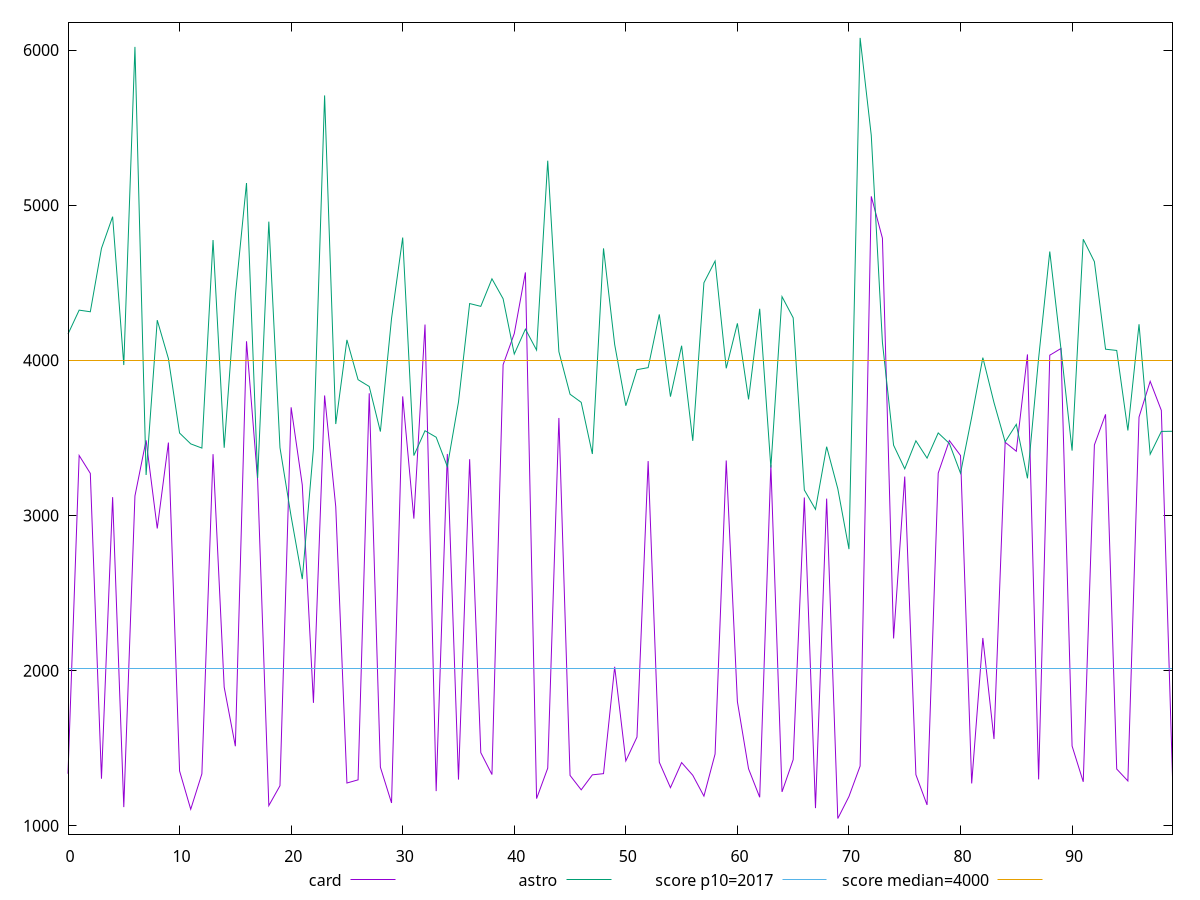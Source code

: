 reset

$card <<EOF
0 1336.0640000000003
1 3386.8799999999896
2 3271.563999999999
3 1303.9880000000005
4 3118.407999999987
5 1120.9960000000008
6 3126.2039999999856
7 3484.7599999999825
8 2916.811999999987
9 3470.2199999999857
10 1353.7600000000007
11 1106.9720000000002
12 1335.1000000000013
13 3395.3639999999878
14 1893.6200000000001
15 1513.1720000000003
16 4123.091999999988
17 3225.279999999987
18 1130.5600000000004
19 1258.6680000000008
20 3697.391999999988
21 3196.599999999998
22 1792.608
23 3773.7279999999846
24 3056.2519999999886
25 1276.1760000000006
26 1296.576000000001
27 3787.9359999999824
28 1378.1720000000007
29 1147.6280000000002
30 3767.8039999999896
31 2980.083999999995
32 4230.831999999989
33 1223.7280000000003
34 3396.6959999999876
35 1298.304000000001
36 3362.9479999999894
37 1471.8599999999988
38 1330.6320000000014
39 3972.063999999984
40 4172.559999999991
41 4566.7159999999885
42 1175.7040000000004
43 1371.9400000000003
44 3629.0439999999844
45 1325.1680000000006
46 1232.2440000000001
47 1328.8120000000001
48 1336.5760000000005
49 2025.012
50 1418.5279999999998
51 1572.400000000001
52 3350.855999999986
53 1409.9399999999998
54 1246.1840000000004
55 1407.8360000000007
56 1326.1160000000007
57 1191.608000000001
58 1462.9160000000002
59 3354.547999999986
60 1800.867999999999
61 1367.956000000001
62 1184.1920000000014
63 3326.199999999987
64 1218.9280000000006
65 1426.6639999999998
66 3116.379999999991
67 1114.3360000000005
68 3109.215999999999
69 1047.3360000000007
70 1189.2840000000006
71 1385.3480000000006
72 5057.019999999984
73 4787.323999999995
74 2207.7319999999913
75 3251.003999999987
76 1329.7640000000006
77 1134.8840000000007
78 3273.543999999985
79 3483.203999999994
80 3386.6479999999906
81 1273.3360000000007
82 2210.864000000001
83 1559.732000000001
84 3472.295999999991
85 3414.3159999999884
86 4038.375999999992
87 1299.7360000000008
88 4033.3279999999922
89 4076.4719999999907
90 1514.568
91 1283.9600000000003
92 3455.21599999999
93 3652.0999999999863
94 1366.2200000000005
95 1289.4799999999998
96 3634.751999999988
97 3864.9599999999905
98 3677.5119999999897
99 1315.608
EOF

$astro <<EOF
0 4169.403999999993
1 4323.707999999988
2 4313.235999999996
3 4721.583999999991
4 4926.179999999997
5 3970.059999999992
6 6020.3759999999875
7 3261.3079999999964
8 4259.099999999995
9 4011.323999999994
10 3531.6679999999947
11 3461.9040000000005
12 3434.712
13 4775.391999999995
14 3436.571999999999
15 4418.771999999997
16 5142.735999999992
17 3242.147999999996
18 4894.104000000004
19 3437.5359999999973
20 2993.8279999999995
21 2590.3959999999956
22 3432.2039999999974
23 5707.43999999999
24 3589.6919999999927
25 4131.983999999998
26 3875.343999999995
27 3831.5879999999993
28 3541.2039999999997
29 4270.643999999996
30 4791.463999999989
31 3386.4039999999995
32 3546.4159999999997
33 3504.6319999999982
34 3315.467999999997
35 3731.511999999997
36 4366.187999999995
37 4348.143999999995
38 4525.492000000003
39 4396.93199999999
40 4040.9360000000033
41 4201.251999999994
42 4066.2439999999992
43 5286.839999999996
44 4055.9319999999952
45 3781.6999999999966
46 3729.4760000000006
47 3396.667999999998
48 4721.819999999996
49 4102.019999999996
50 3707.52
51 3939.9359999999906
52 3953.2239999999965
53 4296.287999999992
54 3766.211999999996
55 4094.4039999999945
56 3481.259999999998
57 4500.039999999989
58 4640.220000000003
59 3948.7199999999966
60 4238.575999999997
61 3748.363999999993
62 4332.323999999993
63 3309.3120000000004
64 4410.627999999994
65 4274.276
66 3164.5599999999977
67 3039.8159999999984
68 3443.659999999999
69 3172.496000000001
70 2783.491999999998
71 6078.143999999991
72 5449.715999999988
73 4115.491999999994
74 3453.3720000000003
75 3301.099999999998
76 3481.6079999999984
77 3370.0239999999976
78 3532.387999999996
79 3464.5439999999962
80 3272.831999999996
81 3633.6239999999993
82 4017.5599999999918
83 3727.8799999999947
84 3474.7279999999987
85 3587.6800000000003
86 3239.7359999999985
87 4013.3919999999966
88 4701.431999999994
89 4075.4559999999965
90 3418.1559999999977
91 4780.599999999998
92 4636.007999999992
93 4071.9959999999915
94 4063.939999999991
95 3548.0159999999946
96 4232.635999999996
97 3394.983999999999
98 3542.055999999995
99 3543.1320000000005
EOF

set key outside below
set xrange [0:99]
set yrange [946.7198400000009:6178.760159999991]
set trange [946.7198400000009:6178.760159999991]
set terminal svg size 640, 520 enhanced background rgb 'white'
set output "reports/report_00028_2021-02-24T12-49-42.674Z/mainthread-work-breakdown/comparison/line/2_vs_3.svg"

plot $card title "card" with line, \
     $astro title "astro" with line, \
     2017 title "score p10=2017", \
     4000 title "score median=4000"

reset
